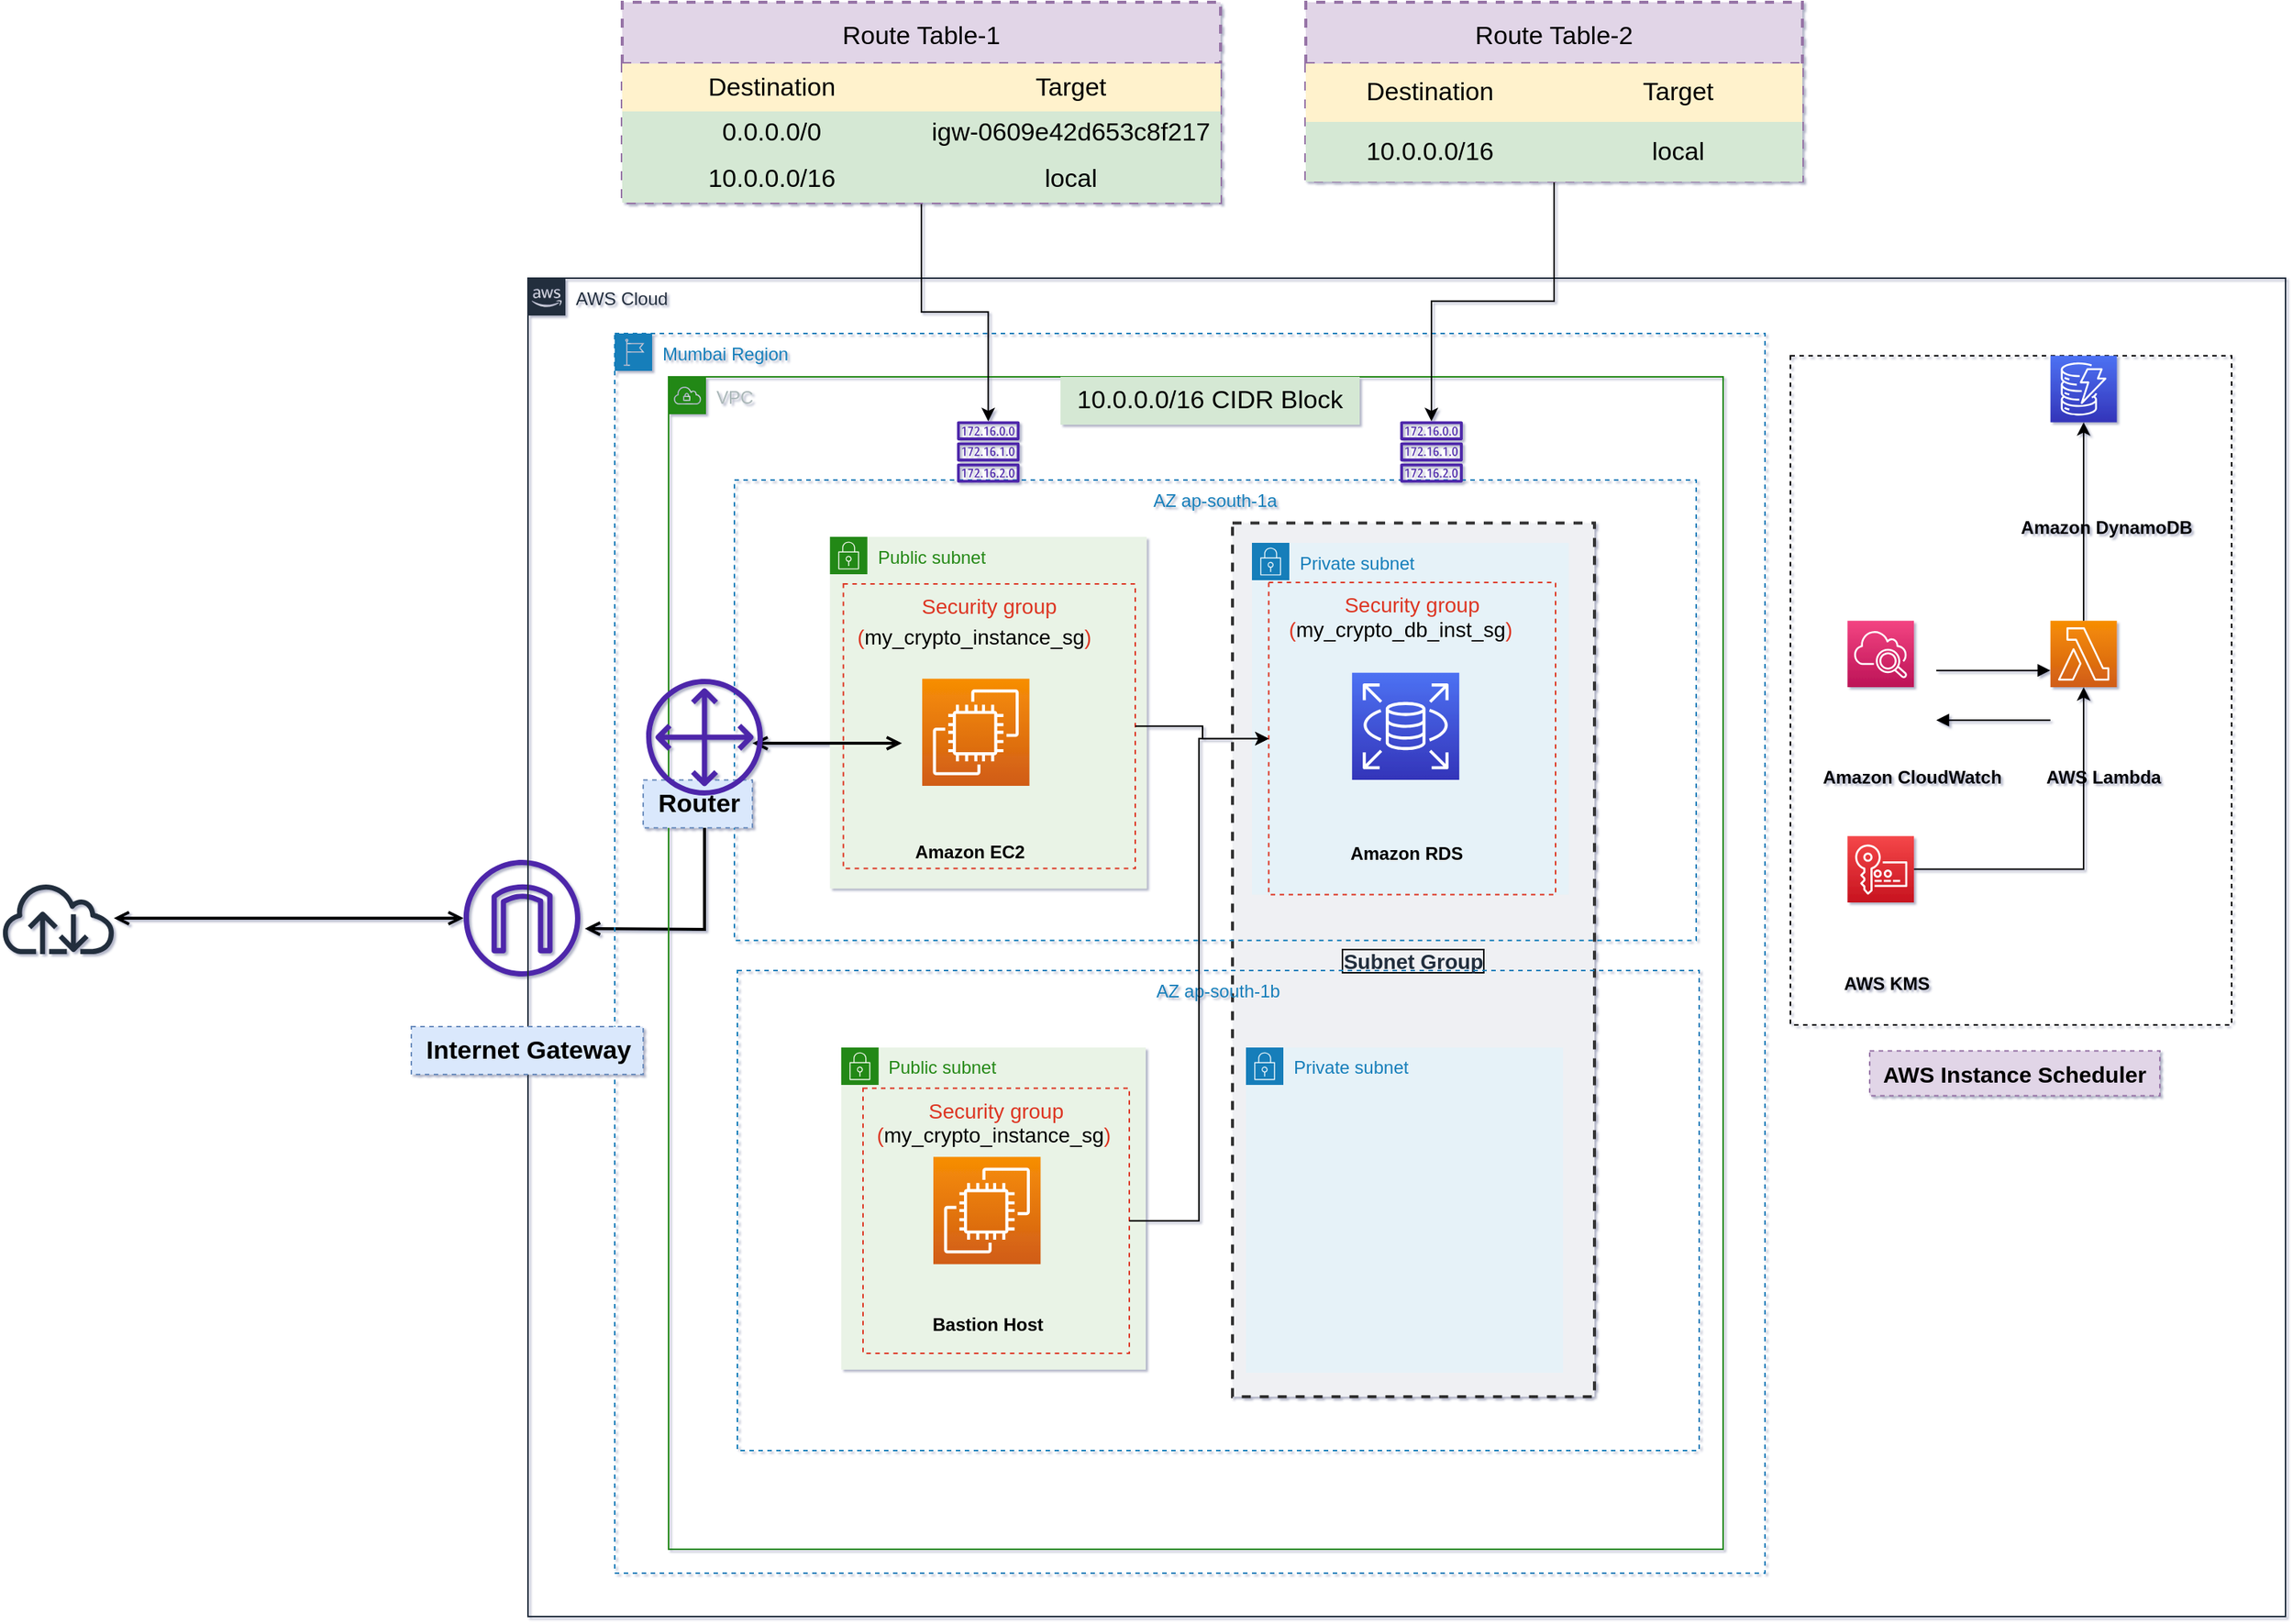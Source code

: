 <mxfile version="20.2.2" type="github">
  <diagram id="2K0YEEOZ1l51ox7jcc1k" name="Page-1">
    <mxGraphModel dx="1662" dy="766" grid="0" gridSize="10" guides="1" tooltips="1" connect="1" arrows="1" fold="1" page="1" pageScale="1" pageWidth="550" pageHeight="383" background="#FFFFFF" math="0" shadow="1">
      <root>
        <mxCell id="0" />
        <mxCell id="1" parent="0" />
        <mxCell id="SISaF7dtmsZQxDDT0848-29" value="" style="sketch=0;outlineConnect=0;fontColor=#232F3E;gradientColor=none;fillColor=#4D27AA;strokeColor=none;dashed=0;verticalLabelPosition=bottom;verticalAlign=top;align=center;html=1;fontSize=12;fontStyle=0;aspect=fixed;pointerEvents=1;shape=mxgraph.aws4.internet_gateway;labelBackgroundColor=none;labelBorderColor=none;" parent="1" vertex="1">
          <mxGeometry x="380" y="592" width="78" height="78" as="geometry" />
        </mxCell>
        <mxCell id="SISaF7dtmsZQxDDT0848-30" value="" style="sketch=0;outlineConnect=0;fontColor=#232F3E;gradientColor=none;fillColor=#232F3D;strokeColor=none;dashed=0;verticalLabelPosition=bottom;verticalAlign=top;align=center;html=1;fontSize=12;fontStyle=0;aspect=fixed;pointerEvents=1;shape=mxgraph.aws4.internet;labelBackgroundColor=none;labelBorderColor=none;" parent="1" vertex="1">
          <mxGeometry x="70" y="607" width="78" height="48" as="geometry" />
        </mxCell>
        <mxCell id="SISaF7dtmsZQxDDT0848-38" value="" style="group" parent="1" vertex="1" connectable="0">
          <mxGeometry x="423" y="203" width="1175" height="895" as="geometry" />
        </mxCell>
        <mxCell id="SISaF7dtmsZQxDDT0848-16" value="Subnet Group" style="fillColor=#EFF0F3;strokeColor=#333333;dashed=1;verticalAlign=middle;fontStyle=1;fontColor=#232F3D;fontSize=14;labelBorderColor=default;labelBackgroundColor=none;strokeWidth=2;" parent="SISaF7dtmsZQxDDT0848-38" vertex="1">
          <mxGeometry x="471" y="163.78" width="242" height="584.22" as="geometry" />
        </mxCell>
        <mxCell id="Ib_drEK7eYLLQow4bi6I-1" value="AWS Cloud" style="points=[[0,0],[0.25,0],[0.5,0],[0.75,0],[1,0],[1,0.25],[1,0.5],[1,0.75],[1,1],[0.75,1],[0.5,1],[0.25,1],[0,1],[0,0.75],[0,0.5],[0,0.25]];outlineConnect=0;gradientColor=none;html=1;whiteSpace=wrap;fontSize=12;fontStyle=0;container=1;pointerEvents=0;collapsible=0;recursiveResize=0;shape=mxgraph.aws4.group;grIcon=mxgraph.aws4.group_aws_cloud_alt;strokeColor=#232F3E;fillColor=none;verticalAlign=top;align=left;spacingLeft=30;fontColor=#232F3E;dashed=0;" parent="SISaF7dtmsZQxDDT0848-38" vertex="1">
          <mxGeometry width="1175" height="895" as="geometry" />
        </mxCell>
        <mxCell id="SISaF7dtmsZQxDDT0848-35" value="" style="group;labelBorderColor=default;strokeColor=default;dashed=1;" parent="Ib_drEK7eYLLQow4bi6I-1" vertex="1" connectable="0">
          <mxGeometry x="844.003" y="51.901" width="294.956" height="447.5" as="geometry" />
        </mxCell>
        <mxCell id="Ib_drEK7eYLLQow4bi6I-46" value="AWS KMS" style="text;html=1;align=center;verticalAlign=middle;resizable=0;points=[];autosize=1;strokeColor=none;fillColor=none;fontFamily=Helvetica;fontSize=12;fontStyle=1" parent="SISaF7dtmsZQxDDT0848-35" vertex="1">
          <mxGeometry x="26.033" y="407.34" width="75" height="26" as="geometry" />
        </mxCell>
        <mxCell id="SISaF7dtmsZQxDDT0848-1" value="" style="group" parent="SISaF7dtmsZQxDDT0848-35" vertex="1" connectable="0">
          <mxGeometry width="294.956" height="398.734" as="geometry" />
        </mxCell>
        <mxCell id="Ib_drEK7eYLLQow4bi6I-13" value="" style="sketch=0;points=[[0,0,0],[0.25,0,0],[0.5,0,0],[0.75,0,0],[1,0,0],[0,1,0],[0.25,1,0],[0.5,1,0],[0.75,1,0],[1,1,0],[0,0.25,0],[0,0.5,0],[0,0.75,0],[1,0.25,0],[1,0.5,0],[1,0.75,0]];outlineConnect=0;fontColor=#232F3E;gradientColor=#F78E04;gradientDirection=north;fillColor=#D05C17;strokeColor=#ffffff;dashed=0;verticalLabelPosition=bottom;verticalAlign=top;align=center;html=1;fontSize=12;fontStyle=0;aspect=fixed;shape=mxgraph.aws4.resourceIcon;resIcon=mxgraph.aws4.lambda;" parent="SISaF7dtmsZQxDDT0848-1" vertex="1">
          <mxGeometry x="173.827" y="177.215" width="44.423" height="44.423" as="geometry" />
        </mxCell>
        <mxCell id="Ib_drEK7eYLLQow4bi6I-51" style="edgeStyle=orthogonalEdgeStyle;rounded=0;orthogonalLoop=1;jettySize=auto;html=1;entryX=0.5;entryY=1;entryDx=0;entryDy=0;entryPerimeter=0;strokeColor=#000000;" parent="SISaF7dtmsZQxDDT0848-1" source="Ib_drEK7eYLLQow4bi6I-14" target="Ib_drEK7eYLLQow4bi6I-13" edge="1">
          <mxGeometry relative="1" as="geometry" />
        </mxCell>
        <mxCell id="Ib_drEK7eYLLQow4bi6I-14" value="" style="sketch=0;points=[[0,0,0],[0.25,0,0],[0.5,0,0],[0.75,0,0],[1,0,0],[0,1,0],[0.25,1,0],[0.5,1,0],[0.75,1,0],[1,1,0],[0,0.25,0],[0,0.5,0],[0,0.75,0],[1,0.25,0],[1,0.5,0],[1,0.75,0]];outlineConnect=0;fontColor=#232F3E;gradientColor=#F54749;gradientDirection=north;fillColor=#C7131F;strokeColor=#ffffff;dashed=0;verticalLabelPosition=bottom;verticalAlign=top;align=center;html=1;fontSize=12;fontStyle=0;aspect=fixed;shape=mxgraph.aws4.resourceIcon;resIcon=mxgraph.aws4.key_management_service;" parent="SISaF7dtmsZQxDDT0848-1" vertex="1">
          <mxGeometry x="38.157" y="321.202" width="44.423" height="44.423" as="geometry" />
        </mxCell>
        <mxCell id="Ib_drEK7eYLLQow4bi6I-15" value="" style="sketch=0;points=[[0,0,0],[0.25,0,0],[0.5,0,0],[0.75,0,0],[1,0,0],[0,1,0],[0.25,1,0],[0.5,1,0],[0.75,1,0],[1,1,0],[0,0.25,0],[0,0.5,0],[0,0.75,0],[1,0.25,0],[1,0.5,0],[1,0.75,0]];outlineConnect=0;fontColor=#232F3E;gradientColor=#4D72F3;gradientDirection=north;fillColor=#3334B9;strokeColor=#ffffff;dashed=0;verticalLabelPosition=bottom;verticalAlign=top;align=center;html=1;fontSize=12;fontStyle=0;aspect=fixed;shape=mxgraph.aws4.resourceIcon;resIcon=mxgraph.aws4.dynamodb;" parent="SISaF7dtmsZQxDDT0848-1" vertex="1">
          <mxGeometry x="173.827" width="44.423" height="44.423" as="geometry" />
        </mxCell>
        <mxCell id="Ib_drEK7eYLLQow4bi6I-16" value="" style="sketch=0;points=[[0,0,0],[0.25,0,0],[0.5,0,0],[0.75,0,0],[1,0,0],[0,1,0],[0.25,1,0],[0.5,1,0],[0.75,1,0],[1,1,0],[0,0.25,0],[0,0.5,0],[0,0.75,0],[1,0.25,0],[1,0.5,0],[1,0.75,0]];points=[[0,0,0],[0.25,0,0],[0.5,0,0],[0.75,0,0],[1,0,0],[0,1,0],[0.25,1,0],[0.5,1,0],[0.75,1,0],[1,1,0],[0,0.25,0],[0,0.5,0],[0,0.75,0],[1,0.25,0],[1,0.5,0],[1,0.75,0]];outlineConnect=0;fontColor=#232F3E;gradientColor=#F34482;gradientDirection=north;fillColor=#BC1356;strokeColor=#ffffff;dashed=0;verticalLabelPosition=bottom;verticalAlign=top;align=center;html=1;fontSize=12;fontStyle=0;aspect=fixed;shape=mxgraph.aws4.resourceIcon;resIcon=mxgraph.aws4.cloudwatch_2;" parent="SISaF7dtmsZQxDDT0848-1" vertex="1">
          <mxGeometry x="38.157" y="177.215" width="44.423" height="44.423" as="geometry" />
        </mxCell>
        <mxCell id="Ib_drEK7eYLLQow4bi6I-21" value="" style="edgeStyle=orthogonalEdgeStyle;html=1;endArrow=none;elbow=vertical;startArrow=block;startFill=1;strokeColor=#000000;rounded=0;" parent="SISaF7dtmsZQxDDT0848-1" edge="1">
          <mxGeometry width="100" relative="1" as="geometry">
            <mxPoint x="97.513" y="243.671" as="sourcePoint" />
            <mxPoint x="173.827" y="243.671" as="targetPoint" />
          </mxGeometry>
        </mxCell>
        <mxCell id="Ib_drEK7eYLLQow4bi6I-22" value="" style="edgeStyle=orthogonalEdgeStyle;html=1;endArrow=block;elbow=vertical;startArrow=none;endFill=1;strokeColor=#000000;rounded=0;" parent="SISaF7dtmsZQxDDT0848-1" edge="1">
          <mxGeometry width="100" relative="1" as="geometry">
            <mxPoint x="97.513" y="210.443" as="sourcePoint" />
            <mxPoint x="173.827" y="210.443" as="targetPoint" />
          </mxGeometry>
        </mxCell>
        <mxCell id="Ib_drEK7eYLLQow4bi6I-35" value="Amazon CloudWatch" style="text;html=1;align=center;verticalAlign=middle;resizable=0;points=[];autosize=1;strokeColor=none;fillColor=none;fontFamily=Helvetica;fontSize=12;fontStyle=1" parent="SISaF7dtmsZQxDDT0848-1" vertex="1">
          <mxGeometry x="12.45" y="268.691" width="138" height="26" as="geometry" />
        </mxCell>
        <mxCell id="Ib_drEK7eYLLQow4bi6I-47" value="AWS Lambda" style="text;html=1;align=center;verticalAlign=middle;resizable=0;points=[];autosize=1;strokeColor=none;fillColor=none;fontSize=12;fontStyle=1" parent="SISaF7dtmsZQxDDT0848-1" vertex="1">
          <mxGeometry x="161.684" y="268.691" width="95" height="26" as="geometry" />
        </mxCell>
        <mxCell id="Ib_drEK7eYLLQow4bi6I-49" value="Amazon DynamoDB" style="text;html=1;align=center;verticalAlign=middle;resizable=0;points=[];autosize=1;strokeColor=none;fillColor=none;fontSize=12;fontStyle=1" parent="SISaF7dtmsZQxDDT0848-1" vertex="1">
          <mxGeometry x="144.418" y="102.552" width="133" height="26" as="geometry" />
        </mxCell>
        <mxCell id="Ib_drEK7eYLLQow4bi6I-23" value="" style="edgeStyle=orthogonalEdgeStyle;rounded=0;orthogonalLoop=1;jettySize=auto;html=1;strokeColor=#000000;" parent="SISaF7dtmsZQxDDT0848-1" source="Ib_drEK7eYLLQow4bi6I-13" target="Ib_drEK7eYLLQow4bi6I-15" edge="1">
          <mxGeometry relative="1" as="geometry" />
        </mxCell>
        <mxCell id="SISaF7dtmsZQxDDT0848-132" value="" style="edgeStyle=orthogonalEdgeStyle;html=1;endArrow=open;elbow=vertical;startArrow=open;startFill=0;endFill=0;strokeColor=#000000;rounded=0;fontSize=17;fontColor=#000000;strokeWidth=2;" parent="Ib_drEK7eYLLQow4bi6I-1" target="SISaF7dtmsZQxDDT0848-32" edge="1">
          <mxGeometry width="100" relative="1" as="geometry">
            <mxPoint x="38" y="435" as="sourcePoint" />
            <mxPoint x="138" y="435" as="targetPoint" />
          </mxGeometry>
        </mxCell>
        <mxCell id="Ib_drEK7eYLLQow4bi6I-2" value="Mumbai Region" style="points=[[0,0],[0.25,0],[0.5,0],[0.75,0],[1,0],[1,0.25],[1,0.5],[1,0.75],[1,1],[0.75,1],[0.5,1],[0.25,1],[0,1],[0,0.75],[0,0.5],[0,0.25]];outlineConnect=0;gradientColor=none;html=1;whiteSpace=wrap;fontSize=12;fontStyle=0;container=1;pointerEvents=0;collapsible=0;recursiveResize=0;shape=mxgraph.aws4.group;grIcon=mxgraph.aws4.group_region;strokeColor=#147EBA;fillColor=none;verticalAlign=top;align=left;spacingLeft=30;fontColor=#147EBA;dashed=1;" parent="SISaF7dtmsZQxDDT0848-38" vertex="1">
          <mxGeometry x="58" y="37" width="769" height="829" as="geometry" />
        </mxCell>
        <mxCell id="SISaF7dtmsZQxDDT0848-8" value="AZ ap-south-1b" style="fillColor=none;strokeColor=#147EBA;dashed=1;verticalAlign=top;fontStyle=0;fontColor=#147EBA;" parent="Ib_drEK7eYLLQow4bi6I-2" vertex="1">
          <mxGeometry x="82" y="426" width="643" height="321" as="geometry" />
        </mxCell>
        <mxCell id="SISaF7dtmsZQxDDT0848-9" value="" style="group" parent="Ib_drEK7eYLLQow4bi6I-2" vertex="1" connectable="0">
          <mxGeometry x="151.4" y="477.49" width="203.6" height="215.51" as="geometry" />
        </mxCell>
        <mxCell id="SISaF7dtmsZQxDDT0848-10" value="Public subnet" style="points=[[0,0],[0.25,0],[0.5,0],[0.75,0],[1,0],[1,0.25],[1,0.5],[1,0.75],[1,1],[0.75,1],[0.5,1],[0.25,1],[0,1],[0,0.75],[0,0.5],[0,0.25]];outlineConnect=0;gradientColor=none;html=1;whiteSpace=wrap;fontSize=12;fontStyle=0;container=1;pointerEvents=0;collapsible=0;recursiveResize=0;shape=mxgraph.aws4.group;grIcon=mxgraph.aws4.group_security_group;grStroke=0;strokeColor=#248814;fillColor=#E9F3E6;verticalAlign=top;align=left;spacingLeft=30;fontColor=#248814;dashed=0;" parent="SISaF7dtmsZQxDDT0848-9" vertex="1">
          <mxGeometry width="203.6" height="215.357" as="geometry" />
        </mxCell>
        <mxCell id="SISaF7dtmsZQxDDT0848-13" value="Private subnet" style="points=[[0,0],[0.25,0],[0.5,0],[0.75,0],[1,0],[1,0.25],[1,0.5],[1,0.75],[1,1],[0.75,1],[0.5,1],[0.25,1],[0,1],[0,0.75],[0,0.5],[0,0.25]];outlineConnect=0;gradientColor=none;html=1;whiteSpace=wrap;fontSize=12;fontStyle=0;container=1;pointerEvents=0;collapsible=0;recursiveResize=0;shape=mxgraph.aws4.group;grIcon=mxgraph.aws4.group_security_group;grStroke=0;strokeColor=#147EBA;fillColor=#E6F2F8;verticalAlign=top;align=left;spacingLeft=30;fontColor=#147EBA;dashed=0;" parent="Ib_drEK7eYLLQow4bi6I-2" vertex="1">
          <mxGeometry x="422" y="477.49" width="212" height="217.51" as="geometry" />
        </mxCell>
        <mxCell id="6UI8LHnn-1G5Px1je7Ly-1" value="" style="sketch=0;points=[[0,0,0],[0.25,0,0],[0.5,0,0],[0.75,0,0],[1,0,0],[0,1,0],[0.25,1,0],[0.5,1,0],[0.75,1,0],[1,1,0],[0,0.25,0],[0,0.5,0],[0,0.75,0],[1,0.25,0],[1,0.5,0],[1,0.75,0]];outlineConnect=0;fontColor=#232F3E;gradientColor=#F78E04;gradientDirection=north;fillColor=#D05C17;strokeColor=#ffffff;dashed=0;verticalLabelPosition=bottom;verticalAlign=top;align=center;html=1;fontSize=12;fontStyle=0;aspect=fixed;shape=mxgraph.aws4.resourceIcon;resIcon=mxgraph.aws4.ec2;" vertex="1" parent="Ib_drEK7eYLLQow4bi6I-2">
          <mxGeometry x="213.005" y="550.659" width="71.69" height="71.69" as="geometry" />
        </mxCell>
        <mxCell id="6UI8LHnn-1G5Px1je7Ly-2" value="Security group" style="fillColor=none;strokeColor=#DD3522;verticalAlign=top;fontStyle=0;fontColor=#DD3522;dashed=1;labelBackgroundColor=none;labelBorderColor=none;fontSize=14;" vertex="1" parent="Ib_drEK7eYLLQow4bi6I-2">
          <mxGeometry x="166" y="504.8" width="178" height="177.2" as="geometry" />
        </mxCell>
        <mxCell id="6UI8LHnn-1G5Px1je7Ly-3" value="&lt;span style=&quot;color: rgb(221, 53, 34); user-select: auto;&quot;&gt;(&lt;/span&gt;&lt;span style=&quot;user-select: auto;&quot;&gt;my_crypto_instance_sg&lt;/span&gt;&lt;span style=&quot;color: rgb(221, 53, 34); user-select: auto;&quot;&gt;)&lt;/span&gt;" style="text;html=1;resizable=0;autosize=1;align=center;verticalAlign=middle;points=[];fillColor=none;strokeColor=none;rounded=0;dashed=1;labelBackgroundColor=none;labelBorderColor=none;fontSize=14;fontColor=#000000;" vertex="1" parent="Ib_drEK7eYLLQow4bi6I-2">
          <mxGeometry x="166.2" y="521.656" width="174" height="29" as="geometry" />
        </mxCell>
        <mxCell id="6UI8LHnn-1G5Px1je7Ly-4" value="Bastion Host" style="text;html=1;align=center;verticalAlign=middle;resizable=0;points=[];autosize=1;strokeColor=none;fillColor=none;fontStyle=1" vertex="1" parent="Ib_drEK7eYLLQow4bi6I-2">
          <mxGeometry x="202.848" y="650.002" width="92" height="26" as="geometry" />
        </mxCell>
        <mxCell id="Ib_drEK7eYLLQow4bi6I-3" value="AZ ap-south-1a" style="fillColor=none;strokeColor=#147EBA;dashed=1;verticalAlign=top;fontStyle=0;fontColor=#147EBA;" parent="SISaF7dtmsZQxDDT0848-38" vertex="1">
          <mxGeometry x="138" y="135" width="643" height="307.89" as="geometry" />
        </mxCell>
        <mxCell id="Ib_drEK7eYLLQow4bi6I-4" value="VPC" style="points=[[0,0],[0.25,0],[0.5,0],[0.75,0],[1,0],[1,0.25],[1,0.5],[1,0.75],[1,1],[0.75,1],[0.5,1],[0.25,1],[0,1],[0,0.75],[0,0.5],[0,0.25]];outlineConnect=0;gradientColor=none;html=1;whiteSpace=wrap;fontSize=12;fontStyle=0;container=1;pointerEvents=0;collapsible=0;recursiveResize=0;shape=mxgraph.aws4.group;grIcon=mxgraph.aws4.group_vpc;strokeColor=#248814;fillColor=none;verticalAlign=top;align=left;spacingLeft=30;fontColor=#AAB7B8;dashed=0;" parent="SISaF7dtmsZQxDDT0848-38" vertex="1">
          <mxGeometry x="94" y="66" width="705" height="784" as="geometry" />
        </mxCell>
        <mxCell id="Ib_drEK7eYLLQow4bi6I-6" value="Private subnet" style="points=[[0,0],[0.25,0],[0.5,0],[0.75,0],[1,0],[1,0.25],[1,0.5],[1,0.75],[1,1],[0.75,1],[0.5,1],[0.25,1],[0,1],[0,0.75],[0,0.5],[0,0.25]];outlineConnect=0;gradientColor=none;html=1;whiteSpace=wrap;fontSize=12;fontStyle=0;container=1;pointerEvents=0;collapsible=0;recursiveResize=0;shape=mxgraph.aws4.group;grIcon=mxgraph.aws4.group_security_group;grStroke=0;strokeColor=#147EBA;fillColor=#E6F2F8;verticalAlign=top;align=left;spacingLeft=30;fontColor=#147EBA;dashed=0;" parent="Ib_drEK7eYLLQow4bi6I-4" vertex="1">
          <mxGeometry x="390.005" y="110.995" width="211.729" height="235.284" as="geometry" />
        </mxCell>
        <mxCell id="SISaF7dtmsZQxDDT0848-20" value="Security group" style="fillColor=none;strokeColor=#DD3522;verticalAlign=top;fontStyle=0;fontColor=#DD3522;dashed=1;labelBackgroundColor=none;labelBorderColor=none;fontSize=14;" parent="Ib_drEK7eYLLQow4bi6I-6" vertex="1">
          <mxGeometry x="11.215" y="26.527" width="191.777" height="208.756" as="geometry" />
        </mxCell>
        <mxCell id="Ib_drEK7eYLLQow4bi6I-9" value="" style="sketch=0;points=[[0,0,0],[0.25,0,0],[0.5,0,0],[0.75,0,0],[1,0,0],[0,1,0],[0.25,1,0],[0.5,1,0],[0.75,1,0],[1,1,0],[0,0.25,0],[0,0.5,0],[0,0.75,0],[1,0.25,0],[1,0.5,0],[1,0.75,0]];outlineConnect=0;fontColor=#232F3E;gradientColor=#4D72F3;gradientDirection=north;fillColor=#3334B9;strokeColor=#ffffff;dashed=0;verticalLabelPosition=bottom;verticalAlign=top;align=center;html=1;fontSize=12;fontStyle=0;aspect=fixed;shape=mxgraph.aws4.resourceIcon;resIcon=mxgraph.aws4.rds;" parent="Ib_drEK7eYLLQow4bi6I-6" vertex="1">
          <mxGeometry x="66.909" y="86.858" width="71.689" height="71.689" as="geometry" />
        </mxCell>
        <mxCell id="Ib_drEK7eYLLQow4bi6I-53" value="Amazon RDS" style="text;html=1;align=center;verticalAlign=middle;resizable=0;points=[];autosize=1;strokeColor=none;fillColor=none;fontStyle=1" parent="Ib_drEK7eYLLQow4bi6I-6" vertex="1">
          <mxGeometry x="53.275" y="192.61" width="100" height="30" as="geometry" />
        </mxCell>
        <mxCell id="SISaF7dtmsZQxDDT0848-28" value="&lt;span style=&quot;color: rgb(221, 53, 34); user-select: auto;&quot;&gt;(&lt;/span&gt;&lt;span style=&quot;user-select: auto;&quot;&gt;my_crypto_db_inst_sg&lt;/span&gt;&lt;span style=&quot;color: rgb(221, 53, 34); user-select: auto;&quot;&gt;)&lt;/span&gt;" style="text;html=1;resizable=0;autosize=1;align=center;verticalAlign=middle;points=[];fillColor=none;strokeColor=none;rounded=0;dashed=1;labelBackgroundColor=none;labelBorderColor=none;fontSize=14;fontColor=#000000;" parent="Ib_drEK7eYLLQow4bi6I-6" vertex="1">
          <mxGeometry x="15.701" y="43.827" width="167" height="29" as="geometry" />
        </mxCell>
        <mxCell id="SISaF7dtmsZQxDDT0848-2" style="edgeStyle=orthogonalEdgeStyle;rounded=0;orthogonalLoop=1;jettySize=auto;html=1;exitX=0.5;exitY=1;exitDx=0;exitDy=0;" parent="SISaF7dtmsZQxDDT0848-38" source="Ib_drEK7eYLLQow4bi6I-3" target="Ib_drEK7eYLLQow4bi6I-3" edge="1">
          <mxGeometry relative="1" as="geometry" />
        </mxCell>
        <mxCell id="SISaF7dtmsZQxDDT0848-5" value="" style="group" parent="SISaF7dtmsZQxDDT0848-38" vertex="1" connectable="0">
          <mxGeometry x="201.871" y="173.003" width="211.729" height="235.284" as="geometry" />
        </mxCell>
        <mxCell id="Ib_drEK7eYLLQow4bi6I-5" value="Public subnet" style="points=[[0,0],[0.25,0],[0.5,0],[0.75,0],[1,0],[1,0.25],[1,0.5],[1,0.75],[1,1],[0.75,1],[0.5,1],[0.25,1],[0,1],[0,0.75],[0,0.5],[0,0.25]];outlineConnect=0;gradientColor=none;html=1;whiteSpace=wrap;fontSize=12;fontStyle=0;container=1;pointerEvents=0;collapsible=0;recursiveResize=0;shape=mxgraph.aws4.group;grIcon=mxgraph.aws4.group_security_group;grStroke=0;strokeColor=#248814;fillColor=#E9F3E6;verticalAlign=top;align=left;spacingLeft=30;fontColor=#248814;dashed=0;" parent="SISaF7dtmsZQxDDT0848-5" vertex="1">
          <mxGeometry width="211.729" height="235.116" as="geometry" />
        </mxCell>
        <mxCell id="SISaF7dtmsZQxDDT0848-18" value="Security group" style="fillColor=none;strokeColor=#DD3522;verticalAlign=top;fontStyle=0;fontColor=#DD3522;dashed=1;labelBackgroundColor=none;labelBorderColor=none;fontSize=14;" parent="Ib_drEK7eYLLQow4bi6I-5" vertex="1">
          <mxGeometry x="8.972" y="31.483" width="195.144" height="190.208" as="geometry" />
        </mxCell>
        <mxCell id="Ib_drEK7eYLLQow4bi6I-7" value="" style="sketch=0;points=[[0,0,0],[0.25,0,0],[0.5,0,0],[0.75,0,0],[1,0,0],[0,1,0],[0.25,1,0],[0.5,1,0],[0.75,1,0],[1,1,0],[0,0.25,0],[0,0.5,0],[0,0.75,0],[1,0.25,0],[1,0.5,0],[1,0.75,0]];outlineConnect=0;fontColor=#232F3E;gradientColor=#F78E04;gradientDirection=north;fillColor=#D05C17;strokeColor=#ffffff;dashed=0;verticalLabelPosition=bottom;verticalAlign=top;align=center;html=1;fontSize=12;fontStyle=0;aspect=fixed;shape=mxgraph.aws4.resourceIcon;resIcon=mxgraph.aws4.ec2;" parent="Ib_drEK7eYLLQow4bi6I-5" vertex="1">
          <mxGeometry x="61.684" y="94.856" width="71.69" height="71.69" as="geometry" />
        </mxCell>
        <mxCell id="SISaF7dtmsZQxDDT0848-21" value="&lt;span style=&quot;color: rgb(221, 53, 34); user-select: auto;&quot;&gt;(&lt;/span&gt;&lt;span style=&quot;user-select: auto;&quot;&gt;my_crypto_instance_sg&lt;/span&gt;&lt;span style=&quot;color: rgb(221, 53, 34); user-select: auto;&quot;&gt;)&lt;/span&gt;" style="text;html=1;resizable=0;autosize=1;align=center;verticalAlign=middle;points=[];fillColor=none;strokeColor=none;rounded=0;dashed=1;labelBackgroundColor=none;labelBorderColor=none;fontSize=14;fontColor=#000000;" parent="Ib_drEK7eYLLQow4bi6I-5" vertex="1">
          <mxGeometry x="8.969" y="52.473" width="174" height="29" as="geometry" />
        </mxCell>
        <mxCell id="Ib_drEK7eYLLQow4bi6I-52" value="Amazon EC2" style="text;html=1;align=center;verticalAlign=middle;resizable=0;points=[];autosize=1;strokeColor=none;fillColor=none;fontStyle=1" parent="SISaF7dtmsZQxDDT0848-5" vertex="1">
          <mxGeometry x="43.407" y="195.76" width="100" height="30" as="geometry" />
        </mxCell>
        <mxCell id="SISaF7dtmsZQxDDT0848-37" value="AWS Instance Scheduler" style="text;resizable=0;autosize=1;align=center;verticalAlign=middle;points=[];fillColor=#e1d5e7;strokeColor=#9673a6;rounded=0;dashed=1;labelBackgroundColor=none;labelBorderColor=none;fontSize=15;fontStyle=1;" parent="SISaF7dtmsZQxDDT0848-38" vertex="1">
          <mxGeometry x="896.997" y="516.701" width="194" height="30" as="geometry" />
        </mxCell>
        <mxCell id="SISaF7dtmsZQxDDT0848-31" value="" style="sketch=0;outlineConnect=0;fontColor=#232F3E;gradientColor=none;fillColor=#4D27AA;strokeColor=none;dashed=0;verticalLabelPosition=bottom;verticalAlign=top;align=center;html=1;fontSize=12;fontStyle=0;aspect=fixed;pointerEvents=1;shape=mxgraph.aws4.route_table;labelBackgroundColor=none;labelBorderColor=none;" parent="SISaF7dtmsZQxDDT0848-38" vertex="1">
          <mxGeometry x="286.7" y="95.728" width="42.08" height="41" as="geometry" />
        </mxCell>
        <mxCell id="SISaF7dtmsZQxDDT0848-39" value="" style="sketch=0;outlineConnect=0;fontColor=#232F3E;gradientColor=none;fillColor=#4D27AA;strokeColor=none;dashed=0;verticalLabelPosition=bottom;verticalAlign=top;align=center;html=1;fontSize=12;fontStyle=0;aspect=fixed;pointerEvents=1;shape=mxgraph.aws4.route_table;labelBackgroundColor=none;labelBorderColor=none;" parent="SISaF7dtmsZQxDDT0848-38" vertex="1">
          <mxGeometry x="583" y="95.728" width="42.08" height="41" as="geometry" />
        </mxCell>
        <mxCell id="SISaF7dtmsZQxDDT0848-40" value="Internet Gateway" style="text;html=1;resizable=0;autosize=1;align=center;verticalAlign=middle;points=[];fillColor=#dae8fc;strokeColor=#6c8ebf;rounded=0;dashed=1;labelBackgroundColor=none;labelBorderColor=none;fontSize=17;fontStyle=1" parent="SISaF7dtmsZQxDDT0848-38" vertex="1">
          <mxGeometry x="-78" y="500.554" width="155" height="32" as="geometry" />
        </mxCell>
        <mxCell id="SISaF7dtmsZQxDDT0848-82" value="Router" style="text;html=1;resizable=0;autosize=1;align=center;verticalAlign=middle;points=[];fillColor=#dae8fc;strokeColor=#6c8ebf;rounded=0;dashed=1;labelBackgroundColor=none;labelBorderColor=none;fontSize=17;fontStyle=1" parent="SISaF7dtmsZQxDDT0848-38" vertex="1">
          <mxGeometry x="77" y="335.625" width="73" height="32" as="geometry" />
        </mxCell>
        <mxCell id="SISaF7dtmsZQxDDT0848-133" value="" style="edgeStyle=orthogonalEdgeStyle;html=1;endArrow=open;elbow=vertical;startArrow=open;startFill=0;endFill=0;strokeColor=#000000;rounded=0;fontSize=17;fontColor=#000000;strokeWidth=2;" parent="SISaF7dtmsZQxDDT0848-38" edge="1">
          <mxGeometry width="100" relative="1" as="geometry">
            <mxPoint x="150" y="311" as="sourcePoint" />
            <mxPoint x="250" y="311" as="targetPoint" />
          </mxGeometry>
        </mxCell>
        <mxCell id="SISaF7dtmsZQxDDT0848-32" value="" style="sketch=0;outlineConnect=0;fontColor=#232F3E;gradientColor=none;fillColor=#4D27AA;strokeColor=none;dashed=0;verticalLabelPosition=bottom;verticalAlign=top;align=center;html=1;fontSize=12;fontStyle=0;aspect=fixed;pointerEvents=1;shape=mxgraph.aws4.customer_gateway;labelBackgroundColor=none;labelBorderColor=none;" parent="SISaF7dtmsZQxDDT0848-38" vertex="1">
          <mxGeometry x="78.999" y="268.004" width="78" height="78" as="geometry" />
        </mxCell>
        <mxCell id="SISaF7dtmsZQxDDT0848-137" value="10.0.0.0/16 CIDR Block" style="shape=partialRectangle;html=1;whiteSpace=wrap;connectable=0;overflow=hidden;fillColor=#d5e8d4;top=0;left=0;bottom=0;right=0;pointerEvents=1;dashed=1;labelBackgroundColor=none;labelBorderColor=none;fontSize=17;strokeColor=#82b366;strokeWidth=2;" parent="SISaF7dtmsZQxDDT0848-38" vertex="1">
          <mxGeometry x="356" y="66.0" width="200" height="32" as="geometry">
            <mxRectangle width="200" height="32" as="alternateBounds" />
          </mxGeometry>
        </mxCell>
        <mxCell id="qGox67uJxcmE_iJzQpfh-1" value="" style="edgeStyle=orthogonalEdgeStyle;rounded=0;orthogonalLoop=1;jettySize=auto;html=1;" parent="SISaF7dtmsZQxDDT0848-38" source="SISaF7dtmsZQxDDT0848-18" target="SISaF7dtmsZQxDDT0848-20" edge="1">
          <mxGeometry relative="1" as="geometry">
            <Array as="points">
              <mxPoint x="451" y="300" />
              <mxPoint x="451" y="308" />
            </Array>
          </mxGeometry>
        </mxCell>
        <mxCell id="6UI8LHnn-1G5Px1je7Ly-5" style="edgeStyle=orthogonalEdgeStyle;rounded=0;orthogonalLoop=1;jettySize=auto;html=1;entryX=0;entryY=0.5;entryDx=0;entryDy=0;" edge="1" parent="SISaF7dtmsZQxDDT0848-38" source="6UI8LHnn-1G5Px1je7Ly-2" target="SISaF7dtmsZQxDDT0848-20">
          <mxGeometry relative="1" as="geometry" />
        </mxCell>
        <mxCell id="SISaF7dtmsZQxDDT0848-118" style="edgeStyle=orthogonalEdgeStyle;rounded=0;orthogonalLoop=1;jettySize=auto;html=1;fontSize=17;fontColor=#000000;" parent="1" source="SISaF7dtmsZQxDDT0848-97" target="SISaF7dtmsZQxDDT0848-31" edge="1">
          <mxGeometry relative="1" as="geometry" />
        </mxCell>
        <mxCell id="SISaF7dtmsZQxDDT0848-97" value="Route Table-1" style="shape=table;startSize=41;container=1;collapsible=0;childLayout=tableLayout;dashed=1;labelBackgroundColor=none;labelBorderColor=none;fontSize=17;strokeColor=#9673a6;strokeWidth=2;html=0;fillColor=#e1d5e7;" parent="1" vertex="1">
          <mxGeometry x="486" y="18.5" width="400" height="134" as="geometry" />
        </mxCell>
        <mxCell id="SISaF7dtmsZQxDDT0848-98" value="" style="shape=tableRow;horizontal=0;startSize=0;swimlaneHead=0;swimlaneBody=0;top=0;left=0;bottom=0;right=0;collapsible=0;dropTarget=0;fillColor=none;points=[[0,0.5],[1,0.5]];portConstraint=eastwest;dashed=1;labelBackgroundColor=none;labelBorderColor=none;fontSize=17;fontColor=#000000;strokeColor=default;strokeWidth=2;html=0;" parent="SISaF7dtmsZQxDDT0848-97" vertex="1">
          <mxGeometry y="41" width="400" height="32" as="geometry" />
        </mxCell>
        <mxCell id="SISaF7dtmsZQxDDT0848-99" value="Destination" style="shape=partialRectangle;html=1;whiteSpace=wrap;connectable=0;overflow=hidden;fillColor=#fff2cc;top=0;left=0;bottom=0;right=0;pointerEvents=1;dashed=1;labelBackgroundColor=none;labelBorderColor=none;fontSize=17;strokeColor=#d6b656;strokeWidth=2;" parent="SISaF7dtmsZQxDDT0848-98" vertex="1">
          <mxGeometry width="200" height="32" as="geometry">
            <mxRectangle width="200" height="32" as="alternateBounds" />
          </mxGeometry>
        </mxCell>
        <mxCell id="SISaF7dtmsZQxDDT0848-100" value="Target" style="shape=partialRectangle;html=1;whiteSpace=wrap;connectable=0;overflow=hidden;fillColor=#fff2cc;top=0;left=0;bottom=0;right=0;pointerEvents=1;dashed=1;labelBackgroundColor=none;labelBorderColor=none;fontSize=17;strokeColor=#d6b656;strokeWidth=2;" parent="SISaF7dtmsZQxDDT0848-98" vertex="1">
          <mxGeometry x="200" width="200" height="32" as="geometry">
            <mxRectangle width="200" height="32" as="alternateBounds" />
          </mxGeometry>
        </mxCell>
        <mxCell id="SISaF7dtmsZQxDDT0848-101" value="" style="shape=tableRow;horizontal=0;startSize=0;swimlaneHead=0;swimlaneBody=0;top=0;left=0;bottom=0;right=0;collapsible=0;dropTarget=0;fillColor=none;points=[[0,0.5],[1,0.5]];portConstraint=eastwest;dashed=1;labelBackgroundColor=none;labelBorderColor=none;fontSize=17;fontColor=#000000;strokeColor=default;strokeWidth=2;html=0;" parent="SISaF7dtmsZQxDDT0848-97" vertex="1">
          <mxGeometry y="73" width="400" height="29" as="geometry" />
        </mxCell>
        <mxCell id="SISaF7dtmsZQxDDT0848-102" value="0.0.0.0/0" style="shape=partialRectangle;html=1;whiteSpace=wrap;connectable=0;overflow=hidden;fillColor=#d5e8d4;top=0;left=0;bottom=0;right=0;pointerEvents=1;labelBackgroundColor=none;labelBorderColor=none;fontSize=17;strokeColor=#000000;strokeWidth=2;" parent="SISaF7dtmsZQxDDT0848-101" vertex="1">
          <mxGeometry width="200" height="29" as="geometry">
            <mxRectangle width="200" height="29" as="alternateBounds" />
          </mxGeometry>
        </mxCell>
        <mxCell id="SISaF7dtmsZQxDDT0848-103" value="igw-0609e42d653c8f217" style="shape=partialRectangle;html=1;whiteSpace=wrap;connectable=0;overflow=hidden;fillColor=#d5e8d4;top=0;left=0;bottom=0;right=0;pointerEvents=1;dashed=1;labelBackgroundColor=none;labelBorderColor=none;fontSize=17;strokeColor=#82b366;strokeWidth=2;" parent="SISaF7dtmsZQxDDT0848-101" vertex="1">
          <mxGeometry x="200" width="200" height="29" as="geometry">
            <mxRectangle width="200" height="29" as="alternateBounds" />
          </mxGeometry>
        </mxCell>
        <mxCell id="SISaF7dtmsZQxDDT0848-104" value="" style="shape=tableRow;horizontal=0;startSize=0;swimlaneHead=0;swimlaneBody=0;top=0;left=0;bottom=0;right=0;collapsible=0;dropTarget=0;fillColor=none;points=[[0,0.5],[1,0.5]];portConstraint=eastwest;dashed=1;labelBackgroundColor=none;labelBorderColor=none;fontSize=17;fontColor=#000000;strokeColor=default;strokeWidth=2;html=0;" parent="SISaF7dtmsZQxDDT0848-97" vertex="1">
          <mxGeometry y="102" width="400" height="32" as="geometry" />
        </mxCell>
        <mxCell id="SISaF7dtmsZQxDDT0848-105" value="10.0.0.0/16" style="shape=partialRectangle;html=1;whiteSpace=wrap;connectable=0;overflow=hidden;fillColor=#d5e8d4;top=0;left=0;bottom=0;right=0;pointerEvents=1;dashed=1;labelBackgroundColor=none;labelBorderColor=none;fontSize=17;strokeColor=#82b366;strokeWidth=2;" parent="SISaF7dtmsZQxDDT0848-104" vertex="1">
          <mxGeometry width="200" height="32" as="geometry">
            <mxRectangle width="200" height="32" as="alternateBounds" />
          </mxGeometry>
        </mxCell>
        <mxCell id="SISaF7dtmsZQxDDT0848-106" value="local" style="shape=partialRectangle;html=1;whiteSpace=wrap;connectable=0;overflow=hidden;fillColor=#d5e8d4;top=0;left=0;bottom=0;right=0;pointerEvents=1;dashed=1;labelBackgroundColor=none;labelBorderColor=none;fontSize=17;strokeColor=#82b366;strokeWidth=2;" parent="SISaF7dtmsZQxDDT0848-104" vertex="1">
          <mxGeometry x="200" width="200" height="32" as="geometry">
            <mxRectangle width="200" height="32" as="alternateBounds" />
          </mxGeometry>
        </mxCell>
        <mxCell id="SISaF7dtmsZQxDDT0848-119" style="edgeStyle=orthogonalEdgeStyle;rounded=0;orthogonalLoop=1;jettySize=auto;html=1;fontSize=17;fontColor=#000000;" parent="1" source="SISaF7dtmsZQxDDT0848-107" target="SISaF7dtmsZQxDDT0848-39" edge="1">
          <mxGeometry relative="1" as="geometry" />
        </mxCell>
        <mxCell id="SISaF7dtmsZQxDDT0848-107" value="Route Table-2" style="shape=table;startSize=41;container=1;collapsible=0;childLayout=tableLayout;dashed=1;labelBackgroundColor=none;labelBorderColor=none;fontSize=17;strokeColor=#9673a6;strokeWidth=2;html=0;fillColor=#e1d5e7;" parent="1" vertex="1">
          <mxGeometry x="943" y="18.5" width="332" height="119.5" as="geometry" />
        </mxCell>
        <mxCell id="SISaF7dtmsZQxDDT0848-108" value="" style="shape=tableRow;horizontal=0;startSize=0;swimlaneHead=0;swimlaneBody=0;top=0;left=0;bottom=0;right=0;collapsible=0;dropTarget=0;fillColor=none;points=[[0,0.5],[1,0.5]];portConstraint=eastwest;dashed=1;labelBackgroundColor=none;labelBorderColor=none;fontSize=17;fontColor=#000000;strokeColor=default;strokeWidth=2;html=0;" parent="SISaF7dtmsZQxDDT0848-107" vertex="1">
          <mxGeometry y="41" width="332" height="39" as="geometry" />
        </mxCell>
        <mxCell id="SISaF7dtmsZQxDDT0848-109" value="Destination" style="shape=partialRectangle;html=1;whiteSpace=wrap;connectable=0;overflow=hidden;fillColor=#fff2cc;top=0;left=0;bottom=0;right=0;pointerEvents=1;dashed=1;labelBackgroundColor=none;labelBorderColor=none;fontSize=17;strokeColor=#d6b656;strokeWidth=2;" parent="SISaF7dtmsZQxDDT0848-108" vertex="1">
          <mxGeometry width="166" height="39" as="geometry">
            <mxRectangle width="166" height="39" as="alternateBounds" />
          </mxGeometry>
        </mxCell>
        <mxCell id="SISaF7dtmsZQxDDT0848-110" value="Target" style="shape=partialRectangle;html=1;whiteSpace=wrap;connectable=0;overflow=hidden;fillColor=#fff2cc;top=0;left=0;bottom=0;right=0;pointerEvents=1;dashed=1;labelBackgroundColor=none;labelBorderColor=none;fontSize=17;strokeColor=#d6b656;strokeWidth=2;" parent="SISaF7dtmsZQxDDT0848-108" vertex="1">
          <mxGeometry x="166" width="166" height="39" as="geometry">
            <mxRectangle width="166" height="39" as="alternateBounds" />
          </mxGeometry>
        </mxCell>
        <mxCell id="SISaF7dtmsZQxDDT0848-114" value="" style="shape=tableRow;horizontal=0;startSize=0;swimlaneHead=0;swimlaneBody=0;top=0;left=0;bottom=0;right=0;collapsible=0;dropTarget=0;fillColor=none;points=[[0,0.5],[1,0.5]];portConstraint=eastwest;dashed=1;labelBackgroundColor=none;labelBorderColor=none;fontSize=17;fontColor=#000000;strokeColor=default;strokeWidth=2;html=0;" parent="SISaF7dtmsZQxDDT0848-107" vertex="1">
          <mxGeometry y="80" width="332" height="40" as="geometry" />
        </mxCell>
        <mxCell id="SISaF7dtmsZQxDDT0848-115" value="10.0.0.0/16" style="shape=partialRectangle;html=1;whiteSpace=wrap;connectable=0;overflow=hidden;fillColor=#d5e8d4;top=0;left=0;bottom=0;right=0;pointerEvents=1;dashed=1;labelBackgroundColor=none;labelBorderColor=none;fontSize=17;strokeColor=#82b366;strokeWidth=2;" parent="SISaF7dtmsZQxDDT0848-114" vertex="1">
          <mxGeometry width="166" height="40" as="geometry">
            <mxRectangle width="166" height="40" as="alternateBounds" />
          </mxGeometry>
        </mxCell>
        <mxCell id="SISaF7dtmsZQxDDT0848-116" value="local" style="shape=partialRectangle;html=1;whiteSpace=wrap;connectable=0;overflow=hidden;fillColor=#d5e8d4;top=0;left=0;bottom=0;right=0;pointerEvents=1;dashed=1;labelBackgroundColor=none;labelBorderColor=none;fontSize=17;strokeColor=#82b366;strokeWidth=2;" parent="SISaF7dtmsZQxDDT0848-114" vertex="1">
          <mxGeometry x="166" width="166" height="40" as="geometry">
            <mxRectangle width="166" height="40" as="alternateBounds" />
          </mxGeometry>
        </mxCell>
        <mxCell id="SISaF7dtmsZQxDDT0848-131" value="" style="edgeStyle=orthogonalEdgeStyle;html=1;endArrow=open;elbow=vertical;startArrow=open;startFill=0;endFill=0;strokeColor=#000000;rounded=0;fontSize=17;fontColor=#000000;strokeWidth=2;" parent="1" source="SISaF7dtmsZQxDDT0848-30" target="SISaF7dtmsZQxDDT0848-29" edge="1">
          <mxGeometry width="100" relative="1" as="geometry">
            <mxPoint x="200" y="631" as="sourcePoint" />
            <mxPoint x="300" y="631" as="targetPoint" />
          </mxGeometry>
        </mxCell>
      </root>
    </mxGraphModel>
  </diagram>
</mxfile>
